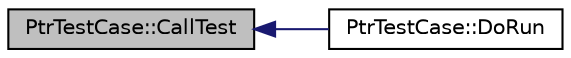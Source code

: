 digraph "PtrTestCase::CallTest"
{
  edge [fontname="Helvetica",fontsize="10",labelfontname="Helvetica",labelfontsize="10"];
  node [fontname="Helvetica",fontsize="10",shape=record];
  rankdir="LR";
  Node1 [label="PtrTestCase::CallTest",height=0.2,width=0.4,color="black", fillcolor="grey75", style="filled", fontcolor="black"];
  Node1 -> Node2 [dir="back",color="midnightblue",fontsize="10",style="solid"];
  Node2 [label="PtrTestCase::DoRun",height=0.2,width=0.4,color="black", fillcolor="white", style="filled",URL="$db/d46/classPtrTestCase.html#a1057f897710bdbbfebc73cc8c855aaa4",tooltip="Implementation to actually run this TestCase. "];
}
